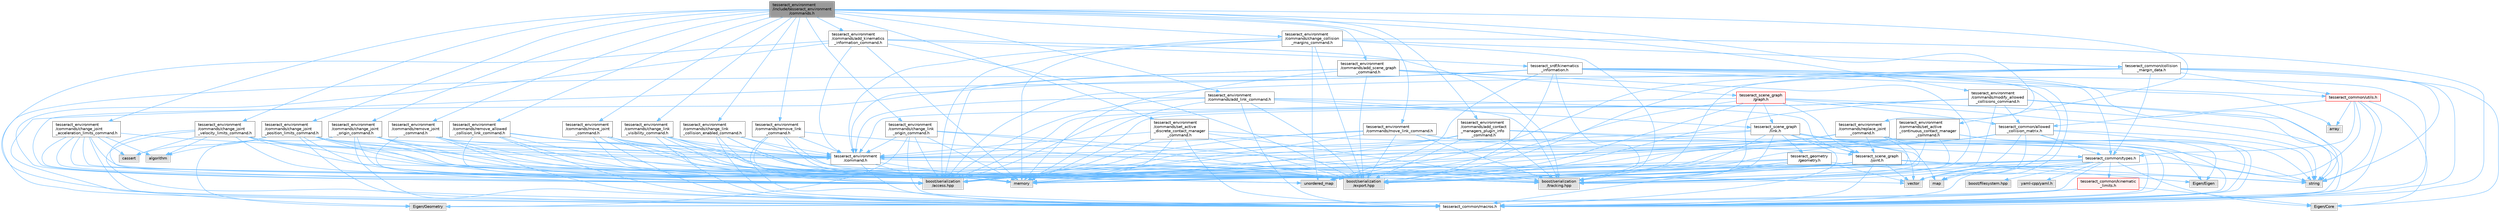 digraph "tesseract_environment/include/tesseract_environment/commands.h"
{
 // LATEX_PDF_SIZE
  bgcolor="transparent";
  edge [fontname=Helvetica,fontsize=10,labelfontname=Helvetica,labelfontsize=10];
  node [fontname=Helvetica,fontsize=10,shape=box,height=0.2,width=0.4];
  Node1 [label="tesseract_environment\l/include/tesseract_environment\l/commands.h",height=0.2,width=0.4,color="gray40", fillcolor="grey60", style="filled", fontcolor="black",tooltip="This contains classes for recording operations applied to the environment for tracking changes...."];
  Node1 -> Node2 [color="steelblue1",style="solid"];
  Node2 [label="tesseract_environment\l/commands/add_contact\l_managers_plugin_info\l_command.h",height=0.2,width=0.4,color="grey40", fillcolor="white", style="filled",URL="$db/d41/add__contact__managers__plugin__info__command_8h.html",tooltip="Used to add contact managers plugin info to the environment."];
  Node2 -> Node3 [color="steelblue1",style="solid"];
  Node3 [label="tesseract_common/macros.h",height=0.2,width=0.4,color="grey40", fillcolor="white", style="filled",URL="$de/d3c/macros_8h.html",tooltip="Common Tesseract Macros."];
  Node2 -> Node4 [color="steelblue1",style="solid"];
  Node4 [label="boost/serialization\l/access.hpp",height=0.2,width=0.4,color="grey60", fillcolor="#E0E0E0", style="filled",tooltip=" "];
  Node2 -> Node5 [color="steelblue1",style="solid"];
  Node5 [label="memory",height=0.2,width=0.4,color="grey60", fillcolor="#E0E0E0", style="filled",tooltip=" "];
  Node2 -> Node6 [color="steelblue1",style="solid"];
  Node6 [label="tesseract_environment\l/command.h",height=0.2,width=0.4,color="grey40", fillcolor="white", style="filled",URL="$d0/d09/command_8h.html",tooltip="This contains classes for recording operations applied to the environment for tracking changes...."];
  Node6 -> Node3 [color="steelblue1",style="solid"];
  Node6 -> Node4 [color="steelblue1",style="solid"];
  Node6 -> Node5 [color="steelblue1",style="solid"];
  Node6 -> Node7 [color="steelblue1",style="solid"];
  Node7 [label="vector",height=0.2,width=0.4,color="grey60", fillcolor="#E0E0E0", style="filled",tooltip=" "];
  Node2 -> Node8 [color="steelblue1",style="solid"];
  Node8 [label="tesseract_common/types.h",height=0.2,width=0.4,color="grey40", fillcolor="white", style="filled",URL="$dd/ddb/tesseract__common_2include_2tesseract__common_2types_8h.html",tooltip="Common Tesseract Types."];
  Node8 -> Node3 [color="steelblue1",style="solid"];
  Node8 -> Node4 [color="steelblue1",style="solid"];
  Node8 -> Node9 [color="steelblue1",style="solid"];
  Node9 [label="Eigen/Core",height=0.2,width=0.4,color="grey60", fillcolor="#E0E0E0", style="filled",tooltip=" "];
  Node8 -> Node10 [color="steelblue1",style="solid"];
  Node10 [label="Eigen/Geometry",height=0.2,width=0.4,color="grey60", fillcolor="#E0E0E0", style="filled",tooltip=" "];
  Node8 -> Node7 [color="steelblue1",style="solid"];
  Node8 -> Node5 [color="steelblue1",style="solid"];
  Node8 -> Node11 [color="steelblue1",style="solid"];
  Node11 [label="map",height=0.2,width=0.4,color="grey60", fillcolor="#E0E0E0", style="filled",tooltip=" "];
  Node8 -> Node12 [color="steelblue1",style="solid"];
  Node12 [label="unordered_map",height=0.2,width=0.4,color="grey60", fillcolor="#E0E0E0", style="filled",tooltip=" "];
  Node8 -> Node13 [color="steelblue1",style="solid"];
  Node13 [label="boost/filesystem.hpp",height=0.2,width=0.4,color="grey60", fillcolor="#E0E0E0", style="filled",tooltip=" "];
  Node8 -> Node14 [color="steelblue1",style="solid"];
  Node14 [label="yaml-cpp/yaml.h",height=0.2,width=0.4,color="grey60", fillcolor="#E0E0E0", style="filled",tooltip=" "];
  Node8 -> Node15 [color="steelblue1",style="solid"];
  Node15 [label="tesseract_common/kinematic\l_limits.h",height=0.2,width=0.4,color="red", fillcolor="#FFF0F0", style="filled",URL="$d9/dc2/kinematic__limits_8h.html",tooltip="Common Tesseract Kinematic Limits and Related Utility Functions."];
  Node15 -> Node3 [color="steelblue1",style="solid"];
  Node15 -> Node9 [color="steelblue1",style="solid"];
  Node15 -> Node10 [color="steelblue1",style="solid"];
  Node8 -> Node17 [color="steelblue1",style="solid"];
  Node17 [label="boost/serialization\l/export.hpp",height=0.2,width=0.4,color="grey60", fillcolor="#E0E0E0", style="filled",tooltip=" "];
  Node8 -> Node18 [color="steelblue1",style="solid"];
  Node18 [label="boost/serialization\l/tracking.hpp",height=0.2,width=0.4,color="grey60", fillcolor="#E0E0E0", style="filled",tooltip=" "];
  Node2 -> Node17 [color="steelblue1",style="solid"];
  Node2 -> Node18 [color="steelblue1",style="solid"];
  Node1 -> Node19 [color="steelblue1",style="solid"];
  Node19 [label="tesseract_environment\l/commands/add_link_command.h",height=0.2,width=0.4,color="grey40", fillcolor="white", style="filled",URL="$da/db7/add__link__command_8h.html",tooltip="Used to add link and joint to environment."];
  Node19 -> Node3 [color="steelblue1",style="solid"];
  Node19 -> Node4 [color="steelblue1",style="solid"];
  Node19 -> Node5 [color="steelblue1",style="solid"];
  Node19 -> Node6 [color="steelblue1",style="solid"];
  Node19 -> Node20 [color="steelblue1",style="solid"];
  Node20 [label="tesseract_scene_graph\l/joint.h",height=0.2,width=0.4,color="grey40", fillcolor="white", style="filled",URL="$d4/d6d/tesseract__scene__graph_2include_2tesseract__scene__graph_2joint_8h.html",tooltip=" "];
  Node20 -> Node3 [color="steelblue1",style="solid"];
  Node20 -> Node4 [color="steelblue1",style="solid"];
  Node20 -> Node21 [color="steelblue1",style="solid"];
  Node21 [label="string",height=0.2,width=0.4,color="grey60", fillcolor="#E0E0E0", style="filled",tooltip=" "];
  Node20 -> Node7 [color="steelblue1",style="solid"];
  Node20 -> Node5 [color="steelblue1",style="solid"];
  Node20 -> Node22 [color="steelblue1",style="solid"];
  Node22 [label="Eigen/Eigen",height=0.2,width=0.4,color="grey60", fillcolor="#E0E0E0", style="filled",tooltip=" "];
  Node20 -> Node17 [color="steelblue1",style="solid"];
  Node20 -> Node18 [color="steelblue1",style="solid"];
  Node19 -> Node23 [color="steelblue1",style="solid"];
  Node23 [label="tesseract_scene_graph\l/link.h",height=0.2,width=0.4,color="grey40", fillcolor="white", style="filled",URL="$d2/d5c/tesseract__scene__graph_2include_2tesseract__scene__graph_2link_8h.html",tooltip=" "];
  Node23 -> Node3 [color="steelblue1",style="solid"];
  Node23 -> Node4 [color="steelblue1",style="solid"];
  Node23 -> Node21 [color="steelblue1",style="solid"];
  Node23 -> Node7 [color="steelblue1",style="solid"];
  Node23 -> Node11 [color="steelblue1",style="solid"];
  Node23 -> Node5 [color="steelblue1",style="solid"];
  Node23 -> Node22 [color="steelblue1",style="solid"];
  Node23 -> Node20 [color="steelblue1",style="solid"];
  Node23 -> Node24 [color="steelblue1",style="solid"];
  Node24 [label="tesseract_geometry\l/geometry.h",height=0.2,width=0.4,color="grey40", fillcolor="white", style="filled",URL="$d0/da6/tesseract__geometry_2include_2tesseract__geometry_2geometry_8h.html",tooltip="Tesseract Geometries."];
  Node24 -> Node3 [color="steelblue1",style="solid"];
  Node24 -> Node4 [color="steelblue1",style="solid"];
  Node24 -> Node17 [color="steelblue1",style="solid"];
  Node24 -> Node5 [color="steelblue1",style="solid"];
  Node24 -> Node21 [color="steelblue1",style="solid"];
  Node24 -> Node7 [color="steelblue1",style="solid"];
  Node24 -> Node18 [color="steelblue1",style="solid"];
  Node23 -> Node17 [color="steelblue1",style="solid"];
  Node23 -> Node18 [color="steelblue1",style="solid"];
  Node19 -> Node17 [color="steelblue1",style="solid"];
  Node19 -> Node18 [color="steelblue1",style="solid"];
  Node1 -> Node25 [color="steelblue1",style="solid"];
  Node25 [label="tesseract_environment\l/commands/add_kinematics\l_information_command.h",height=0.2,width=0.4,color="grey40", fillcolor="white", style="filled",URL="$d6/d07/add__kinematics__information__command_8h.html",tooltip="Used to kinematics information to the environment."];
  Node25 -> Node3 [color="steelblue1",style="solid"];
  Node25 -> Node4 [color="steelblue1",style="solid"];
  Node25 -> Node5 [color="steelblue1",style="solid"];
  Node25 -> Node6 [color="steelblue1",style="solid"];
  Node25 -> Node26 [color="steelblue1",style="solid"];
  Node26 [label="tesseract_srdf/kinematics\l_information.h",height=0.2,width=0.4,color="grey40", fillcolor="white", style="filled",URL="$d3/d7a/kinematics__information_8h.html",tooltip="This hold the kinematics information."];
  Node26 -> Node3 [color="steelblue1",style="solid"];
  Node26 -> Node4 [color="steelblue1",style="solid"];
  Node26 -> Node12 [color="steelblue1",style="solid"];
  Node26 -> Node21 [color="steelblue1",style="solid"];
  Node26 -> Node7 [color="steelblue1",style="solid"];
  Node26 -> Node27 [color="steelblue1",style="solid"];
  Node27 [label="array",height=0.2,width=0.4,color="grey60", fillcolor="#E0E0E0", style="filled",tooltip=" "];
  Node26 -> Node11 [color="steelblue1",style="solid"];
  Node26 -> Node10 [color="steelblue1",style="solid"];
  Node26 -> Node8 [color="steelblue1",style="solid"];
  Node26 -> Node28 [color="steelblue1",style="solid"];
  Node28 [label="tesseract_common/utils.h",height=0.2,width=0.4,color="red", fillcolor="#FFF0F0", style="filled",URL="$dc/d79/tesseract__common_2include_2tesseract__common_2utils_8h.html",tooltip="Common Tesseract Utility Functions."];
  Node28 -> Node3 [color="steelblue1",style="solid"];
  Node28 -> Node27 [color="steelblue1",style="solid"];
  Node28 -> Node7 [color="steelblue1",style="solid"];
  Node28 -> Node21 [color="steelblue1",style="solid"];
  Node28 -> Node9 [color="steelblue1",style="solid"];
  Node28 -> Node35 [color="steelblue1",style="solid"];
  Node35 [label="tesseract_common/allowed\l_collision_matrix.h",height=0.2,width=0.4,color="grey40", fillcolor="white", style="filled",URL="$d2/d01/allowed__collision__matrix_8h.html",tooltip=" "];
  Node35 -> Node3 [color="steelblue1",style="solid"];
  Node35 -> Node4 [color="steelblue1",style="solid"];
  Node35 -> Node21 [color="steelblue1",style="solid"];
  Node35 -> Node7 [color="steelblue1",style="solid"];
  Node35 -> Node5 [color="steelblue1",style="solid"];
  Node35 -> Node22 [color="steelblue1",style="solid"];
  Node35 -> Node12 [color="steelblue1",style="solid"];
  Node35 -> Node8 [color="steelblue1",style="solid"];
  Node35 -> Node17 [color="steelblue1",style="solid"];
  Node35 -> Node18 [color="steelblue1",style="solid"];
  Node28 -> Node8 [color="steelblue1",style="solid"];
  Node26 -> Node17 [color="steelblue1",style="solid"];
  Node26 -> Node18 [color="steelblue1",style="solid"];
  Node25 -> Node17 [color="steelblue1",style="solid"];
  Node25 -> Node18 [color="steelblue1",style="solid"];
  Node1 -> Node36 [color="steelblue1",style="solid"];
  Node36 [label="tesseract_environment\l/commands/add_scene_graph\l_command.h",height=0.2,width=0.4,color="grey40", fillcolor="white", style="filled",URL="$df/ddd/add__scene__graph__command_8h.html",tooltip="Used to add scene graph to the environment."];
  Node36 -> Node3 [color="steelblue1",style="solid"];
  Node36 -> Node4 [color="steelblue1",style="solid"];
  Node36 -> Node5 [color="steelblue1",style="solid"];
  Node36 -> Node6 [color="steelblue1",style="solid"];
  Node36 -> Node37 [color="steelblue1",style="solid"];
  Node37 [label="tesseract_scene_graph\l/graph.h",height=0.2,width=0.4,color="red", fillcolor="#FFF0F0", style="filled",URL="$d6/df3/graph_8h.html",tooltip="A basic scene graph using boost."];
  Node37 -> Node3 [color="steelblue1",style="solid"];
  Node37 -> Node4 [color="steelblue1",style="solid"];
  Node37 -> Node21 [color="steelblue1",style="solid"];
  Node37 -> Node12 [color="steelblue1",style="solid"];
  Node37 -> Node23 [color="steelblue1",style="solid"];
  Node37 -> Node20 [color="steelblue1",style="solid"];
  Node37 -> Node35 [color="steelblue1",style="solid"];
  Node37 -> Node17 [color="steelblue1",style="solid"];
  Node37 -> Node18 [color="steelblue1",style="solid"];
  Node36 -> Node17 [color="steelblue1",style="solid"];
  Node36 -> Node18 [color="steelblue1",style="solid"];
  Node1 -> Node44 [color="steelblue1",style="solid"];
  Node44 [label="tesseract_environment\l/commands/change_joint\l_acceleration_limits_command.h",height=0.2,width=0.4,color="grey40", fillcolor="white", style="filled",URL="$da/d98/change__joint__acceleration__limits__command_8h.html",tooltip="Used to change a joints acceleration limits in environment."];
  Node44 -> Node3 [color="steelblue1",style="solid"];
  Node44 -> Node4 [color="steelblue1",style="solid"];
  Node44 -> Node5 [color="steelblue1",style="solid"];
  Node44 -> Node12 [color="steelblue1",style="solid"];
  Node44 -> Node45 [color="steelblue1",style="solid"];
  Node45 [label="cassert",height=0.2,width=0.4,color="grey60", fillcolor="#E0E0E0", style="filled",tooltip=" "];
  Node44 -> Node46 [color="steelblue1",style="solid"];
  Node46 [label="algorithm",height=0.2,width=0.4,color="grey60", fillcolor="#E0E0E0", style="filled",tooltip=" "];
  Node44 -> Node6 [color="steelblue1",style="solid"];
  Node44 -> Node17 [color="steelblue1",style="solid"];
  Node44 -> Node18 [color="steelblue1",style="solid"];
  Node1 -> Node47 [color="steelblue1",style="solid"];
  Node47 [label="tesseract_environment\l/commands/change_joint\l_origin_command.h",height=0.2,width=0.4,color="grey40", fillcolor="white", style="filled",URL="$df/dd7/change__joint__origin__command_8h.html",tooltip="Used to change a joints origin in environment."];
  Node47 -> Node3 [color="steelblue1",style="solid"];
  Node47 -> Node4 [color="steelblue1",style="solid"];
  Node47 -> Node5 [color="steelblue1",style="solid"];
  Node47 -> Node10 [color="steelblue1",style="solid"];
  Node47 -> Node6 [color="steelblue1",style="solid"];
  Node47 -> Node17 [color="steelblue1",style="solid"];
  Node47 -> Node18 [color="steelblue1",style="solid"];
  Node1 -> Node48 [color="steelblue1",style="solid"];
  Node48 [label="tesseract_environment\l/commands/change_joint\l_position_limits_command.h",height=0.2,width=0.4,color="grey40", fillcolor="white", style="filled",URL="$de/dbe/change__joint__position__limits__command_8h.html",tooltip="Used to change a joints position limits in environment."];
  Node48 -> Node3 [color="steelblue1",style="solid"];
  Node48 -> Node4 [color="steelblue1",style="solid"];
  Node48 -> Node5 [color="steelblue1",style="solid"];
  Node48 -> Node12 [color="steelblue1",style="solid"];
  Node48 -> Node45 [color="steelblue1",style="solid"];
  Node48 -> Node46 [color="steelblue1",style="solid"];
  Node48 -> Node6 [color="steelblue1",style="solid"];
  Node48 -> Node17 [color="steelblue1",style="solid"];
  Node48 -> Node18 [color="steelblue1",style="solid"];
  Node1 -> Node49 [color="steelblue1",style="solid"];
  Node49 [label="tesseract_environment\l/commands/change_joint\l_velocity_limits_command.h",height=0.2,width=0.4,color="grey40", fillcolor="white", style="filled",URL="$d8/dcb/change__joint__velocity__limits__command_8h.html",tooltip="Used to change a joints velocity limits in environment."];
  Node49 -> Node3 [color="steelblue1",style="solid"];
  Node49 -> Node4 [color="steelblue1",style="solid"];
  Node49 -> Node5 [color="steelblue1",style="solid"];
  Node49 -> Node12 [color="steelblue1",style="solid"];
  Node49 -> Node45 [color="steelblue1",style="solid"];
  Node49 -> Node46 [color="steelblue1",style="solid"];
  Node49 -> Node6 [color="steelblue1",style="solid"];
  Node49 -> Node17 [color="steelblue1",style="solid"];
  Node49 -> Node18 [color="steelblue1",style="solid"];
  Node1 -> Node50 [color="steelblue1",style="solid"];
  Node50 [label="tesseract_environment\l/commands/change_link\l_collision_enabled_command.h",height=0.2,width=0.4,color="grey40", fillcolor="white", style="filled",URL="$de/d30/change__link__collision__enabled__command_8h.html",tooltip="Used to change a links collision enabled in environment."];
  Node50 -> Node3 [color="steelblue1",style="solid"];
  Node50 -> Node4 [color="steelblue1",style="solid"];
  Node50 -> Node5 [color="steelblue1",style="solid"];
  Node50 -> Node6 [color="steelblue1",style="solid"];
  Node50 -> Node17 [color="steelblue1",style="solid"];
  Node50 -> Node18 [color="steelblue1",style="solid"];
  Node1 -> Node51 [color="steelblue1",style="solid"];
  Node51 [label="tesseract_environment\l/commands/change_link\l_origin_command.h",height=0.2,width=0.4,color="grey40", fillcolor="white", style="filled",URL="$db/d87/change__link__origin__command_8h.html",tooltip="Used to change a links origin in environment."];
  Node51 -> Node3 [color="steelblue1",style="solid"];
  Node51 -> Node4 [color="steelblue1",style="solid"];
  Node51 -> Node5 [color="steelblue1",style="solid"];
  Node51 -> Node10 [color="steelblue1",style="solid"];
  Node51 -> Node6 [color="steelblue1",style="solid"];
  Node51 -> Node17 [color="steelblue1",style="solid"];
  Node51 -> Node18 [color="steelblue1",style="solid"];
  Node1 -> Node52 [color="steelblue1",style="solid"];
  Node52 [label="tesseract_environment\l/commands/change_link\l_visibility_command.h",height=0.2,width=0.4,color="grey40", fillcolor="white", style="filled",URL="$d8/d76/change__link__visibility__command_8h.html",tooltip="Used to change a links visibility in environment."];
  Node52 -> Node3 [color="steelblue1",style="solid"];
  Node52 -> Node4 [color="steelblue1",style="solid"];
  Node52 -> Node5 [color="steelblue1",style="solid"];
  Node52 -> Node6 [color="steelblue1",style="solid"];
  Node52 -> Node17 [color="steelblue1",style="solid"];
  Node52 -> Node18 [color="steelblue1",style="solid"];
  Node1 -> Node53 [color="steelblue1",style="solid"];
  Node53 [label="tesseract_environment\l/commands/modify_allowed\l_collisions_command.h",height=0.2,width=0.4,color="grey40", fillcolor="white", style="filled",URL="$d3/d7d/modify__allowed__collisions__command_8h.html",tooltip=" "];
  Node53 -> Node3 [color="steelblue1",style="solid"];
  Node53 -> Node4 [color="steelblue1",style="solid"];
  Node53 -> Node5 [color="steelblue1",style="solid"];
  Node53 -> Node21 [color="steelblue1",style="solid"];
  Node53 -> Node6 [color="steelblue1",style="solid"];
  Node53 -> Node35 [color="steelblue1",style="solid"];
  Node53 -> Node17 [color="steelblue1",style="solid"];
  Node53 -> Node18 [color="steelblue1",style="solid"];
  Node1 -> Node54 [color="steelblue1",style="solid"];
  Node54 [label="tesseract_environment\l/commands/move_joint\l_command.h",height=0.2,width=0.4,color="grey40", fillcolor="white", style="filled",URL="$dd/dbd/move__joint__command_8h.html",tooltip="Used to move joint in environment."];
  Node54 -> Node3 [color="steelblue1",style="solid"];
  Node54 -> Node4 [color="steelblue1",style="solid"];
  Node54 -> Node5 [color="steelblue1",style="solid"];
  Node54 -> Node6 [color="steelblue1",style="solid"];
  Node54 -> Node17 [color="steelblue1",style="solid"];
  Node54 -> Node18 [color="steelblue1",style="solid"];
  Node1 -> Node55 [color="steelblue1",style="solid"];
  Node55 [label="tesseract_environment\l/commands/move_link_command.h",height=0.2,width=0.4,color="grey40", fillcolor="white", style="filled",URL="$db/ddd/move__link__command_8h.html",tooltip="Used to move link in environment."];
  Node55 -> Node3 [color="steelblue1",style="solid"];
  Node55 -> Node4 [color="steelblue1",style="solid"];
  Node55 -> Node5 [color="steelblue1",style="solid"];
  Node55 -> Node6 [color="steelblue1",style="solid"];
  Node55 -> Node20 [color="steelblue1",style="solid"];
  Node55 -> Node17 [color="steelblue1",style="solid"];
  Node55 -> Node18 [color="steelblue1",style="solid"];
  Node1 -> Node56 [color="steelblue1",style="solid"];
  Node56 [label="tesseract_environment\l/commands/remove_allowed\l_collision_link_command.h",height=0.2,width=0.4,color="grey40", fillcolor="white", style="filled",URL="$d0/dfb/remove__allowed__collision__link__command_8h.html",tooltip=" "];
  Node56 -> Node3 [color="steelblue1",style="solid"];
  Node56 -> Node4 [color="steelblue1",style="solid"];
  Node56 -> Node5 [color="steelblue1",style="solid"];
  Node56 -> Node6 [color="steelblue1",style="solid"];
  Node56 -> Node17 [color="steelblue1",style="solid"];
  Node56 -> Node18 [color="steelblue1",style="solid"];
  Node1 -> Node57 [color="steelblue1",style="solid"];
  Node57 [label="tesseract_environment\l/commands/remove_joint\l_command.h",height=0.2,width=0.4,color="grey40", fillcolor="white", style="filled",URL="$dd/d36/remove__joint__command_8h.html",tooltip="Used to remove joint from environment."];
  Node57 -> Node3 [color="steelblue1",style="solid"];
  Node57 -> Node4 [color="steelblue1",style="solid"];
  Node57 -> Node5 [color="steelblue1",style="solid"];
  Node57 -> Node6 [color="steelblue1",style="solid"];
  Node57 -> Node17 [color="steelblue1",style="solid"];
  Node57 -> Node18 [color="steelblue1",style="solid"];
  Node1 -> Node58 [color="steelblue1",style="solid"];
  Node58 [label="tesseract_environment\l/commands/remove_link\l_command.h",height=0.2,width=0.4,color="grey40", fillcolor="white", style="filled",URL="$db/dfb/remove__link__command_8h.html",tooltip="Used to remove link from environment."];
  Node58 -> Node3 [color="steelblue1",style="solid"];
  Node58 -> Node4 [color="steelblue1",style="solid"];
  Node58 -> Node5 [color="steelblue1",style="solid"];
  Node58 -> Node6 [color="steelblue1",style="solid"];
  Node58 -> Node17 [color="steelblue1",style="solid"];
  Node58 -> Node18 [color="steelblue1",style="solid"];
  Node1 -> Node59 [color="steelblue1",style="solid"];
  Node59 [label="tesseract_environment\l/commands/replace_joint\l_command.h",height=0.2,width=0.4,color="grey40", fillcolor="white", style="filled",URL="$d7/d35/replace__joint__command_8h.html",tooltip="Used to replace joint in environment."];
  Node59 -> Node3 [color="steelblue1",style="solid"];
  Node59 -> Node4 [color="steelblue1",style="solid"];
  Node59 -> Node5 [color="steelblue1",style="solid"];
  Node59 -> Node6 [color="steelblue1",style="solid"];
  Node59 -> Node20 [color="steelblue1",style="solid"];
  Node59 -> Node17 [color="steelblue1",style="solid"];
  Node59 -> Node18 [color="steelblue1",style="solid"];
  Node1 -> Node60 [color="steelblue1",style="solid"];
  Node60 [label="tesseract_environment\l/commands/change_collision\l_margins_command.h",height=0.2,width=0.4,color="grey40", fillcolor="white", style="filled",URL="$d7/d59/change__collision__margins__command_8h.html",tooltip=" "];
  Node60 -> Node3 [color="steelblue1",style="solid"];
  Node60 -> Node4 [color="steelblue1",style="solid"];
  Node60 -> Node5 [color="steelblue1",style="solid"];
  Node60 -> Node12 [color="steelblue1",style="solid"];
  Node60 -> Node6 [color="steelblue1",style="solid"];
  Node60 -> Node61 [color="steelblue1",style="solid"];
  Node61 [label="tesseract_common/collision\l_margin_data.h",height=0.2,width=0.4,color="grey40", fillcolor="white", style="filled",URL="$d4/da8/collision__margin__data_8h.html",tooltip="This is used to store collision margin information."];
  Node61 -> Node3 [color="steelblue1",style="solid"];
  Node61 -> Node4 [color="steelblue1",style="solid"];
  Node61 -> Node9 [color="steelblue1",style="solid"];
  Node61 -> Node21 [color="steelblue1",style="solid"];
  Node61 -> Node12 [color="steelblue1",style="solid"];
  Node61 -> Node8 [color="steelblue1",style="solid"];
  Node61 -> Node28 [color="steelblue1",style="solid"];
  Node61 -> Node17 [color="steelblue1",style="solid"];
  Node61 -> Node18 [color="steelblue1",style="solid"];
  Node60 -> Node17 [color="steelblue1",style="solid"];
  Node60 -> Node18 [color="steelblue1",style="solid"];
  Node1 -> Node62 [color="steelblue1",style="solid"];
  Node62 [label="tesseract_environment\l/commands/set_active\l_continuous_contact_manager\l_command.h",height=0.2,width=0.4,color="grey40", fillcolor="white", style="filled",URL="$d8/df9/set__active__continuous__contact__manager__command_8h.html",tooltip="Used to set the active continuous contact manager for the environment."];
  Node62 -> Node3 [color="steelblue1",style="solid"];
  Node62 -> Node4 [color="steelblue1",style="solid"];
  Node62 -> Node5 [color="steelblue1",style="solid"];
  Node62 -> Node21 [color="steelblue1",style="solid"];
  Node62 -> Node6 [color="steelblue1",style="solid"];
  Node62 -> Node17 [color="steelblue1",style="solid"];
  Node62 -> Node18 [color="steelblue1",style="solid"];
  Node1 -> Node63 [color="steelblue1",style="solid"];
  Node63 [label="tesseract_environment\l/commands/set_active\l_discrete_contact_manager\l_command.h",height=0.2,width=0.4,color="grey40", fillcolor="white", style="filled",URL="$dd/d8a/set__active__discrete__contact__manager__command_8h.html",tooltip="Used to set the active discrete contact manager for the environment."];
  Node63 -> Node3 [color="steelblue1",style="solid"];
  Node63 -> Node4 [color="steelblue1",style="solid"];
  Node63 -> Node5 [color="steelblue1",style="solid"];
  Node63 -> Node21 [color="steelblue1",style="solid"];
  Node63 -> Node6 [color="steelblue1",style="solid"];
  Node63 -> Node17 [color="steelblue1",style="solid"];
  Node63 -> Node18 [color="steelblue1",style="solid"];
}
